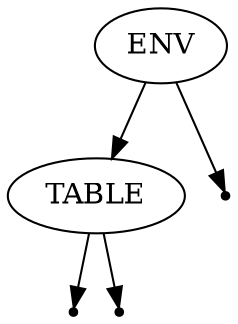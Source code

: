 digraph {
graph [ordering="out"];
Node0 [label=ENV];
Node1 [label=TABLE];
Node0 -> Node1;
Null0 [shape=point];
Node0 -> Null0;
Null1 [shape=point];
Node1 -> Null1;
Null2 [shape=point];
Node1 -> Null2;
}